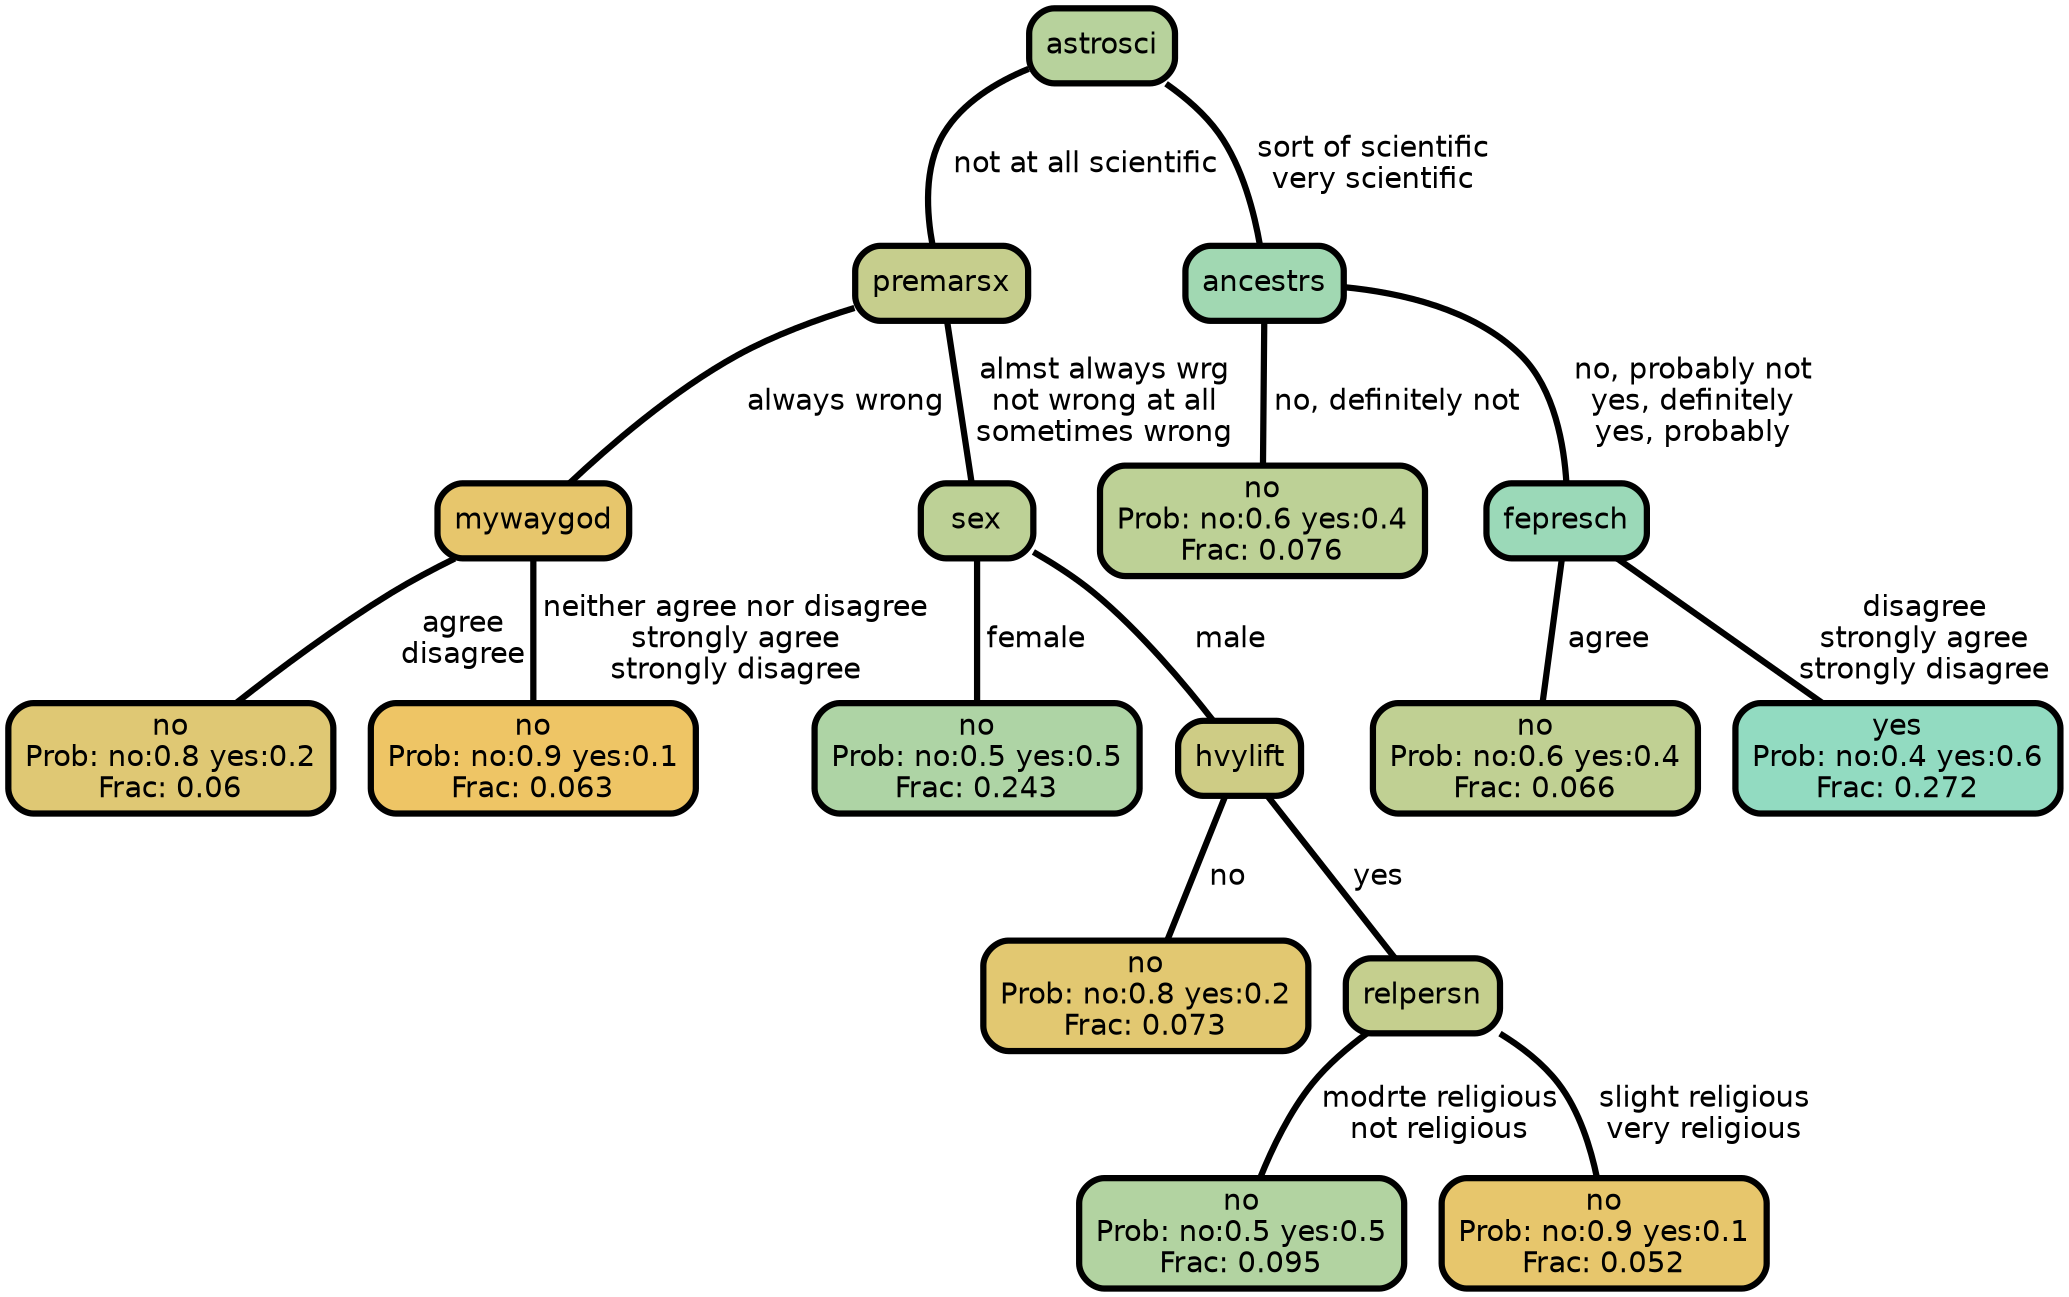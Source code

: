 graph Tree {
node [shape=box, style="filled, rounded",color="black",penwidth="3",fontcolor="black",                 fontname=helvetica] ;
graph [ranksep="0 equally", splines=straight,                 bgcolor=transparent, dpi=200] ;
edge [fontname=helvetica, color=black] ;
0 [label="no
Prob: no:0.8 yes:0.2
Frac: 0.06", fillcolor="#dfc874"] ;
1 [label="mywaygod", fillcolor="#e7c66c"] ;
2 [label="no
Prob: no:0.9 yes:0.1
Frac: 0.063", fillcolor="#eec565"] ;
3 [label="premarsx", fillcolor="#c6ce8d"] ;
4 [label="no
Prob: no:0.5 yes:0.5
Frac: 0.243", fillcolor="#aed4a5"] ;
5 [label="sex", fillcolor="#bdd196"] ;
6 [label="no
Prob: no:0.8 yes:0.2
Frac: 0.073", fillcolor="#e2c871"] ;
7 [label="hvylift", fillcolor="#cecc85"] ;
8 [label="no
Prob: no:0.5 yes:0.5
Frac: 0.095", fillcolor="#b2d3a1"] ;
9 [label="relpersn", fillcolor="#c5cf8e"] ;
10 [label="no
Prob: no:0.9 yes:0.1
Frac: 0.052", fillcolor="#e7c66c"] ;
11 [label="astrosci", fillcolor="#b7d29c"] ;
12 [label="no
Prob: no:0.6 yes:0.4
Frac: 0.076", fillcolor="#bdd196"] ;
13 [label="ancestrs", fillcolor="#a1d8b2"] ;
14 [label="no
Prob: no:0.6 yes:0.4
Frac: 0.066", fillcolor="#c0d093"] ;
15 [label="fepresch", fillcolor="#9bd9b8"] ;
16 [label="yes
Prob: no:0.4 yes:0.6
Frac: 0.272", fillcolor="#92dbc1"] ;
1 -- 0 [label=" agree\n disagree",penwidth=3] ;
1 -- 2 [label=" neither agree nor disagree\n strongly agree\n strongly disagree",penwidth=3] ;
3 -- 1 [label=" always wrong",penwidth=3] ;
3 -- 5 [label=" almst always wrg\n not wrong at all\n sometimes wrong",penwidth=3] ;
5 -- 4 [label=" female",penwidth=3] ;
5 -- 7 [label=" male",penwidth=3] ;
7 -- 6 [label=" no",penwidth=3] ;
7 -- 9 [label=" yes",penwidth=3] ;
9 -- 8 [label=" modrte religious\n not religious",penwidth=3] ;
9 -- 10 [label=" slight religious\n very religious",penwidth=3] ;
11 -- 3 [label=" not at all scientific",penwidth=3] ;
11 -- 13 [label=" sort of scientific\n very scientific",penwidth=3] ;
13 -- 12 [label=" no, definitely not",penwidth=3] ;
13 -- 15 [label=" no, probably not\n yes, definitely\n yes, probably",penwidth=3] ;
15 -- 14 [label=" agree",penwidth=3] ;
15 -- 16 [label=" disagree\n strongly agree\n strongly disagree",penwidth=3] ;
{rank = same;}}
